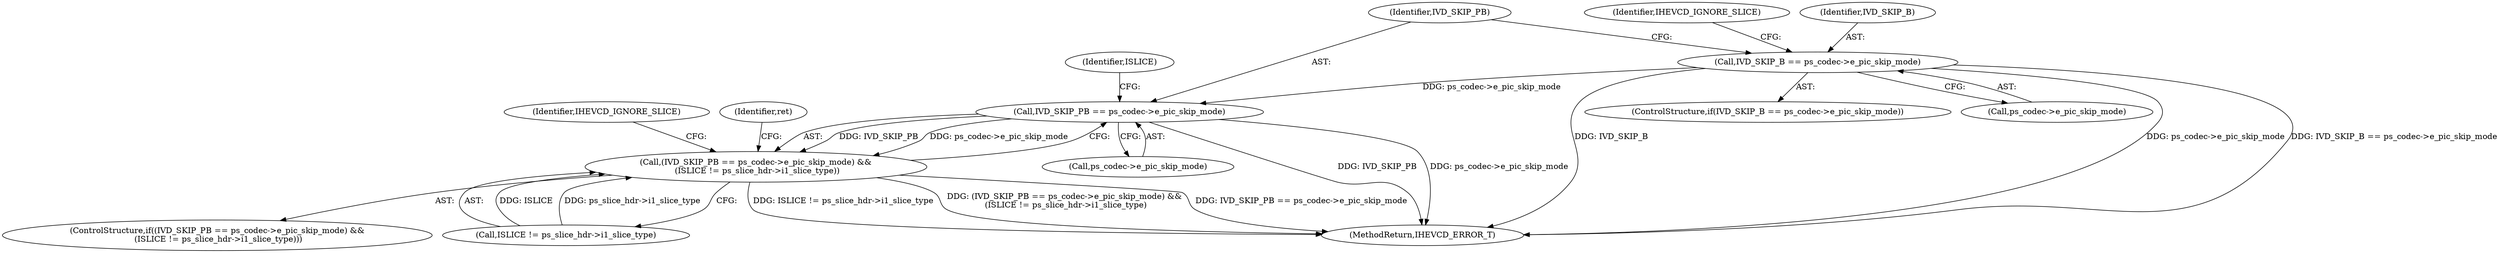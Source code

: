 digraph "0_Android_913d9e8d93d6b81bb8eac3fc2c1426651f5b259d@pointer" {
"1002596" [label="(Call,IVD_SKIP_B == ps_codec->e_pic_skip_mode)"];
"1002605" [label="(Call,IVD_SKIP_PB == ps_codec->e_pic_skip_mode)"];
"1002604" [label="(Call,(IVD_SKIP_PB == ps_codec->e_pic_skip_mode) &&\n (ISLICE != ps_slice_hdr->i1_slice_type))"];
"1002603" [label="(ControlStructure,if((IVD_SKIP_PB == ps_codec->e_pic_skip_mode) &&\n (ISLICE != ps_slice_hdr->i1_slice_type)))"];
"1002611" [label="(Identifier,ISLICE)"];
"1002619" [label="(Identifier,ret)"];
"1002598" [label="(Call,ps_codec->e_pic_skip_mode)"];
"1002596" [label="(Call,IVD_SKIP_B == ps_codec->e_pic_skip_mode)"];
"1002602" [label="(Identifier,IHEVCD_IGNORE_SLICE)"];
"1002610" [label="(Call,ISLICE != ps_slice_hdr->i1_slice_type)"];
"1002595" [label="(ControlStructure,if(IVD_SKIP_B == ps_codec->e_pic_skip_mode))"];
"1002620" [label="(MethodReturn,IHEVCD_ERROR_T)"];
"1002605" [label="(Call,IVD_SKIP_PB == ps_codec->e_pic_skip_mode)"];
"1002604" [label="(Call,(IVD_SKIP_PB == ps_codec->e_pic_skip_mode) &&\n (ISLICE != ps_slice_hdr->i1_slice_type))"];
"1002617" [label="(Identifier,IHEVCD_IGNORE_SLICE)"];
"1002607" [label="(Call,ps_codec->e_pic_skip_mode)"];
"1002606" [label="(Identifier,IVD_SKIP_PB)"];
"1002597" [label="(Identifier,IVD_SKIP_B)"];
"1002596" -> "1002595"  [label="AST: "];
"1002596" -> "1002598"  [label="CFG: "];
"1002597" -> "1002596"  [label="AST: "];
"1002598" -> "1002596"  [label="AST: "];
"1002602" -> "1002596"  [label="CFG: "];
"1002606" -> "1002596"  [label="CFG: "];
"1002596" -> "1002620"  [label="DDG: IVD_SKIP_B"];
"1002596" -> "1002620"  [label="DDG: ps_codec->e_pic_skip_mode"];
"1002596" -> "1002620"  [label="DDG: IVD_SKIP_B == ps_codec->e_pic_skip_mode"];
"1002596" -> "1002605"  [label="DDG: ps_codec->e_pic_skip_mode"];
"1002605" -> "1002604"  [label="AST: "];
"1002605" -> "1002607"  [label="CFG: "];
"1002606" -> "1002605"  [label="AST: "];
"1002607" -> "1002605"  [label="AST: "];
"1002611" -> "1002605"  [label="CFG: "];
"1002604" -> "1002605"  [label="CFG: "];
"1002605" -> "1002620"  [label="DDG: IVD_SKIP_PB"];
"1002605" -> "1002620"  [label="DDG: ps_codec->e_pic_skip_mode"];
"1002605" -> "1002604"  [label="DDG: IVD_SKIP_PB"];
"1002605" -> "1002604"  [label="DDG: ps_codec->e_pic_skip_mode"];
"1002604" -> "1002603"  [label="AST: "];
"1002604" -> "1002610"  [label="CFG: "];
"1002610" -> "1002604"  [label="AST: "];
"1002617" -> "1002604"  [label="CFG: "];
"1002619" -> "1002604"  [label="CFG: "];
"1002604" -> "1002620"  [label="DDG: ISLICE != ps_slice_hdr->i1_slice_type"];
"1002604" -> "1002620"  [label="DDG: (IVD_SKIP_PB == ps_codec->e_pic_skip_mode) &&\n (ISLICE != ps_slice_hdr->i1_slice_type)"];
"1002604" -> "1002620"  [label="DDG: IVD_SKIP_PB == ps_codec->e_pic_skip_mode"];
"1002610" -> "1002604"  [label="DDG: ISLICE"];
"1002610" -> "1002604"  [label="DDG: ps_slice_hdr->i1_slice_type"];
}
